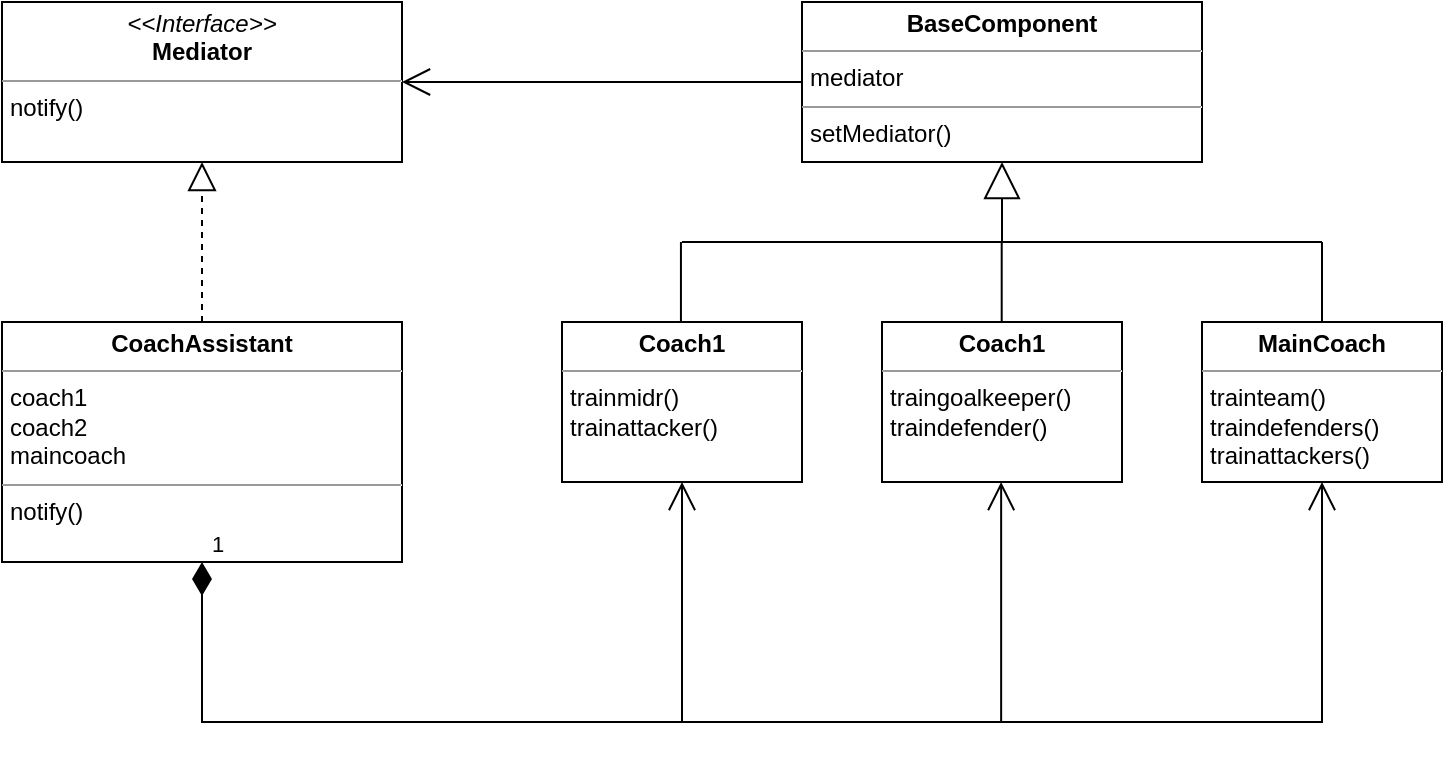 <mxfile version="20.2.3" type="device"><diagram id="nB49i7TH0BTFZbtzXf2y" name="Singleton"><mxGraphModel dx="1150" dy="1870" grid="1" gridSize="10" guides="1" tooltips="1" connect="1" arrows="1" fold="1" page="1" pageScale="1" pageWidth="827" pageHeight="1169" math="0" shadow="0"><root><mxCell id="0"/><mxCell id="1" parent="0"/><mxCell id="jh4MuzOwC4b0t3cLsn5D-42" value="Extends" style="endArrow=block;endSize=16;endFill=0;html=1;rounded=0;entryX=0.5;entryY=1;entryDx=0;entryDy=0;" edge="1" parent="1" target="jh4MuzOwC4b0t3cLsn5D-33"><mxGeometry x="1" y="-41" width="160" relative="1" as="geometry"><mxPoint x="660" y="320" as="sourcePoint"/><mxPoint x="540" y="390" as="targetPoint"/><mxPoint x="-1" y="-10" as="offset"/></mxGeometry></mxCell><mxCell id="34kh48q6QUmjwzldKPtk-1" value="&lt;p style=&quot;margin:0px;margin-top:4px;text-align:center;&quot;&gt;&lt;i&gt;&amp;lt;&amp;lt;Interface&amp;gt;&amp;gt;&lt;/i&gt;&lt;br&gt;&lt;b&gt;Mediator&lt;/b&gt;&lt;/p&gt;&lt;hr size=&quot;1&quot;&gt;&lt;p style=&quot;margin:0px;margin-left:4px;&quot;&gt;notify()&lt;/p&gt;&lt;p style=&quot;margin:0px;margin-left:4px;&quot;&gt;&lt;br&gt;&lt;/p&gt;" style="verticalAlign=top;align=left;overflow=fill;fontSize=12;fontFamily=Helvetica;html=1;" parent="1" vertex="1"><mxGeometry x="160" y="200" width="200" height="80" as="geometry"/></mxCell><mxCell id="jh4MuzOwC4b0t3cLsn5D-13" value="&lt;p style=&quot;margin:0px;margin-top:4px;text-align:center;&quot;&gt;&lt;b&gt;CoachAssistant&lt;/b&gt;&lt;/p&gt;&lt;hr size=&quot;1&quot;&gt;&lt;p style=&quot;margin:0px;margin-left:4px;&quot;&gt;&lt;span style=&quot;background-color: initial;&quot;&gt;coach1&lt;/span&gt;&lt;br&gt;&lt;/p&gt;&lt;p style=&quot;margin:0px;margin-left:4px;&quot;&gt;coach2&lt;br&gt;&lt;/p&gt;&lt;p style=&quot;margin:0px;margin-left:4px;&quot;&gt;maincoach&lt;br&gt;&lt;/p&gt;&lt;hr size=&quot;1&quot;&gt;&lt;p style=&quot;margin: 0px 0px 0px 4px;&quot;&gt;&lt;span style=&quot;background-color: initial;&quot;&gt;notify()&lt;/span&gt;&lt;br&gt;&lt;/p&gt;&lt;p style=&quot;margin: 0px 0px 0px 4px;&quot;&gt;&lt;br&gt;&lt;/p&gt;" style="verticalAlign=top;align=left;overflow=fill;fontSize=12;fontFamily=Helvetica;html=1;" vertex="1" parent="1"><mxGeometry x="160" y="360" width="200" height="120" as="geometry"/></mxCell><mxCell id="jh4MuzOwC4b0t3cLsn5D-33" value="&lt;p style=&quot;margin:0px;margin-top:4px;text-align:center;&quot;&gt;&lt;b&gt;BaseComponent&lt;/b&gt;&lt;/p&gt;&lt;hr size=&quot;1&quot;&gt;&lt;p style=&quot;margin:0px;margin-left:4px;&quot;&gt;&lt;span style=&quot;background-color: initial;&quot;&gt;mediator&lt;/span&gt;&lt;/p&gt;&lt;hr size=&quot;1&quot;&gt;&lt;p style=&quot;margin: 0px 0px 0px 4px;&quot;&gt;&lt;span style=&quot;background-color: initial;&quot;&gt;setMediator()&lt;/span&gt;&lt;/p&gt;" style="verticalAlign=top;align=left;overflow=fill;fontSize=12;fontFamily=Helvetica;html=1;" vertex="1" parent="1"><mxGeometry x="560" y="200" width="200" height="80" as="geometry"/></mxCell><mxCell id="jh4MuzOwC4b0t3cLsn5D-34" value="&lt;p style=&quot;margin:0px;margin-top:4px;text-align:center;&quot;&gt;&lt;b&gt;Coach1&lt;/b&gt;&lt;/p&gt;&lt;hr size=&quot;1&quot;&gt;&lt;p style=&quot;margin: 0px 0px 0px 4px;&quot;&gt;traingoalkeeper()&lt;/p&gt;&lt;p style=&quot;margin: 0px 0px 0px 4px;&quot;&gt;traindefender()&lt;br&gt;&lt;/p&gt;&lt;p style=&quot;margin: 0px 0px 0px 4px;&quot;&gt;&lt;br&gt;&lt;/p&gt;" style="verticalAlign=top;align=left;overflow=fill;fontSize=12;fontFamily=Helvetica;html=1;" vertex="1" parent="1"><mxGeometry x="600" y="360" width="120" height="80" as="geometry"/></mxCell><mxCell id="jh4MuzOwC4b0t3cLsn5D-36" value="&lt;p style=&quot;margin:0px;margin-top:4px;text-align:center;&quot;&gt;&lt;b&gt;Coach1&lt;/b&gt;&lt;/p&gt;&lt;hr size=&quot;1&quot;&gt;&lt;p style=&quot;margin: 0px 0px 0px 4px;&quot;&gt;trainmidr()&lt;/p&gt;&lt;p style=&quot;margin: 0px 0px 0px 4px;&quot;&gt;trainattacker()&lt;br&gt;&lt;/p&gt;&lt;p style=&quot;margin: 0px 0px 0px 4px;&quot;&gt;&lt;br&gt;&lt;/p&gt;" style="verticalAlign=top;align=left;overflow=fill;fontSize=12;fontFamily=Helvetica;html=1;" vertex="1" parent="1"><mxGeometry x="440" y="360" width="120" height="80" as="geometry"/></mxCell><mxCell id="jh4MuzOwC4b0t3cLsn5D-37" value="&lt;p style=&quot;margin:0px;margin-top:4px;text-align:center;&quot;&gt;&lt;b&gt;MainCoach&lt;/b&gt;&lt;/p&gt;&lt;hr size=&quot;1&quot;&gt;&lt;p style=&quot;margin: 0px 0px 0px 4px;&quot;&gt;trainteam()&lt;/p&gt;&lt;p style=&quot;margin: 0px 0px 0px 4px;&quot;&gt;traindefenders()&lt;br&gt;&lt;/p&gt;&lt;p style=&quot;margin: 0px 0px 0px 4px;&quot;&gt;trainattackers()&lt;br&gt;&lt;/p&gt;&lt;p style=&quot;margin: 0px 0px 0px 4px;&quot;&gt;&lt;br&gt;&lt;/p&gt;" style="verticalAlign=top;align=left;overflow=fill;fontSize=12;fontFamily=Helvetica;html=1;" vertex="1" parent="1"><mxGeometry x="760" y="360" width="120" height="80" as="geometry"/></mxCell><mxCell id="jh4MuzOwC4b0t3cLsn5D-41" value="" style="endArrow=block;dashed=1;endFill=0;endSize=12;html=1;rounded=0;entryX=0.5;entryY=1;entryDx=0;entryDy=0;exitX=0.5;exitY=0;exitDx=0;exitDy=0;" edge="1" parent="1" source="jh4MuzOwC4b0t3cLsn5D-13" target="34kh48q6QUmjwzldKPtk-1"><mxGeometry width="160" relative="1" as="geometry"><mxPoint x="290" y="460" as="sourcePoint"/><mxPoint x="450" y="460" as="targetPoint"/></mxGeometry></mxCell><mxCell id="jh4MuzOwC4b0t3cLsn5D-43" value="" style="endArrow=none;html=1;rounded=0;" edge="1" parent="1"><mxGeometry width="50" height="50" relative="1" as="geometry"><mxPoint x="500" y="320" as="sourcePoint"/><mxPoint x="820" y="320" as="targetPoint"/></mxGeometry></mxCell><mxCell id="jh4MuzOwC4b0t3cLsn5D-44" value="" style="endArrow=none;html=1;rounded=0;exitX=0.5;exitY=0;exitDx=0;exitDy=0;" edge="1" parent="1" source="jh4MuzOwC4b0t3cLsn5D-37"><mxGeometry width="50" height="50" relative="1" as="geometry"><mxPoint x="690" y="370" as="sourcePoint"/><mxPoint x="820" y="320" as="targetPoint"/></mxGeometry></mxCell><mxCell id="jh4MuzOwC4b0t3cLsn5D-45" value="" style="endArrow=none;html=1;rounded=0;exitX=0.5;exitY=0;exitDx=0;exitDy=0;" edge="1" parent="1"><mxGeometry width="50" height="50" relative="1" as="geometry"><mxPoint x="659.85" y="360" as="sourcePoint"/><mxPoint x="659.85" y="320" as="targetPoint"/></mxGeometry></mxCell><mxCell id="jh4MuzOwC4b0t3cLsn5D-46" value="" style="endArrow=none;html=1;rounded=0;exitX=0.5;exitY=0;exitDx=0;exitDy=0;" edge="1" parent="1"><mxGeometry width="50" height="50" relative="1" as="geometry"><mxPoint x="499.47" y="360" as="sourcePoint"/><mxPoint x="499.47" y="320" as="targetPoint"/><Array as="points"><mxPoint x="499.47" y="340"/></Array></mxGeometry></mxCell><mxCell id="jh4MuzOwC4b0t3cLsn5D-47" value="1" style="endArrow=open;html=1;endSize=12;startArrow=diamondThin;startSize=14;startFill=1;edgeStyle=orthogonalEdgeStyle;align=left;verticalAlign=bottom;rounded=0;exitX=0.5;exitY=1;exitDx=0;exitDy=0;entryX=0.5;entryY=1;entryDx=0;entryDy=0;" edge="1" parent="1" source="jh4MuzOwC4b0t3cLsn5D-13" target="jh4MuzOwC4b0t3cLsn5D-37"><mxGeometry x="-1" y="3" relative="1" as="geometry"><mxPoint x="470" y="300" as="sourcePoint"/><mxPoint x="630" y="300" as="targetPoint"/><Array as="points"><mxPoint x="260" y="560"/><mxPoint x="820" y="560"/></Array></mxGeometry></mxCell><mxCell id="jh4MuzOwC4b0t3cLsn5D-50" value="" style="endArrow=open;endFill=1;endSize=12;html=1;rounded=0;entryX=0.5;entryY=1;entryDx=0;entryDy=0;" edge="1" parent="1" target="jh4MuzOwC4b0t3cLsn5D-36"><mxGeometry width="160" relative="1" as="geometry"><mxPoint x="500" y="560" as="sourcePoint"/><mxPoint x="750" y="590" as="targetPoint"/></mxGeometry></mxCell><mxCell id="jh4MuzOwC4b0t3cLsn5D-51" value="" style="endArrow=open;endFill=1;endSize=12;html=1;rounded=0;entryX=0.5;entryY=1;entryDx=0;entryDy=0;" edge="1" parent="1"><mxGeometry width="160" relative="1" as="geometry"><mxPoint x="659.57" y="560" as="sourcePoint"/><mxPoint x="659.57" y="440" as="targetPoint"/></mxGeometry></mxCell><mxCell id="jh4MuzOwC4b0t3cLsn5D-52" value="" style="endArrow=open;endFill=1;endSize=12;html=1;rounded=0;entryX=1;entryY=0.5;entryDx=0;entryDy=0;exitX=0;exitY=0.5;exitDx=0;exitDy=0;" edge="1" parent="1" source="jh4MuzOwC4b0t3cLsn5D-33" target="34kh48q6QUmjwzldKPtk-1"><mxGeometry width="160" relative="1" as="geometry"><mxPoint x="420" y="370" as="sourcePoint"/><mxPoint x="420" y="250" as="targetPoint"/></mxGeometry></mxCell></root></mxGraphModel></diagram></mxfile>